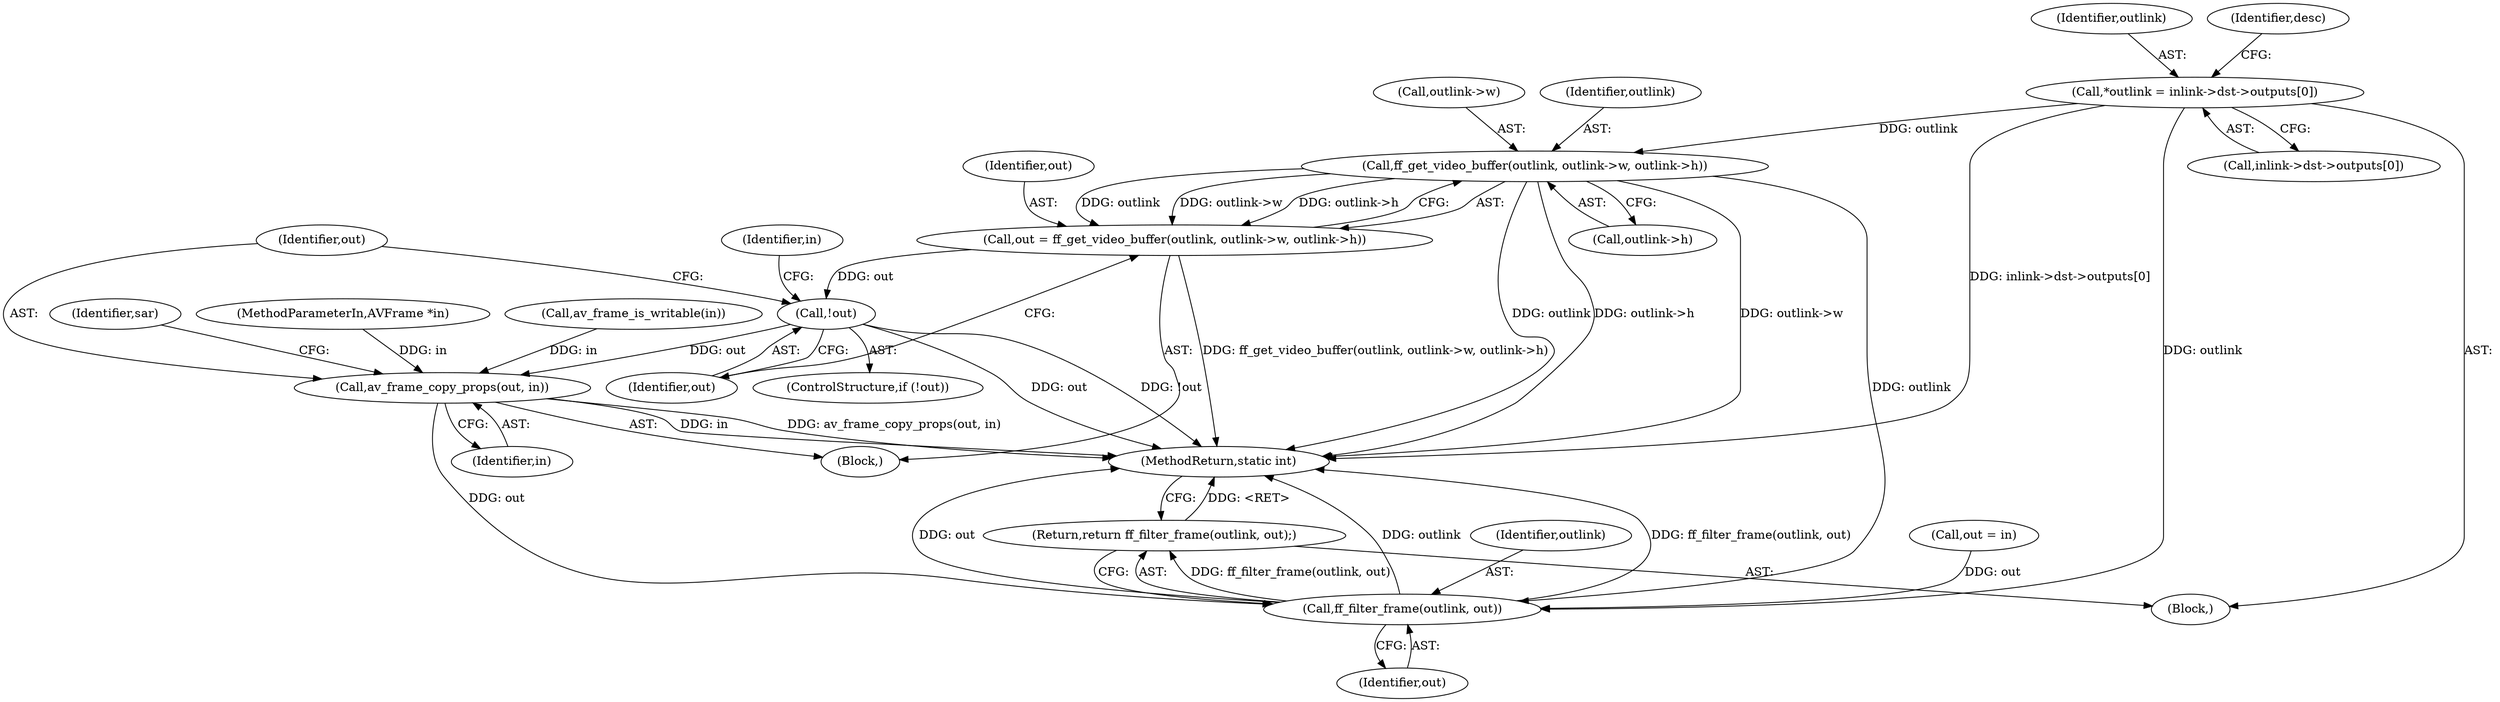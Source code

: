 digraph "0_FFmpeg_e43a0a232dbf6d3c161823c2e07c52e76227a1bc_0@array" {
"1000115" [label="(Call,*outlink = inlink->dst->outputs[0])"];
"1000164" [label="(Call,ff_get_video_buffer(outlink, outlink->w, outlink->h))"];
"1000162" [label="(Call,out = ff_get_video_buffer(outlink, outlink->w, outlink->h))"];
"1000173" [label="(Call,!out)"];
"1000182" [label="(Call,av_frame_copy_props(out, in))"];
"1000342" [label="(Call,ff_filter_frame(outlink, out))"];
"1000341" [label="(Return,return ff_filter_frame(outlink, out);)"];
"1000116" [label="(Identifier,outlink)"];
"1000173" [label="(Call,!out)"];
"1000161" [label="(Block,)"];
"1000186" [label="(Identifier,sar)"];
"1000184" [label="(Identifier,in)"];
"1000343" [label="(Identifier,outlink)"];
"1000342" [label="(Call,ff_filter_frame(outlink, out))"];
"1000166" [label="(Call,outlink->w)"];
"1000115" [label="(Call,*outlink = inlink->dst->outputs[0])"];
"1000164" [label="(Call,ff_get_video_buffer(outlink, outlink->w, outlink->h))"];
"1000174" [label="(Identifier,out)"];
"1000182" [label="(Call,av_frame_copy_props(out, in))"];
"1000105" [label="(Block,)"];
"1000162" [label="(Call,out = ff_get_video_buffer(outlink, outlink->w, outlink->h))"];
"1000344" [label="(Identifier,out)"];
"1000157" [label="(Call,out = in)"];
"1000183" [label="(Identifier,out)"];
"1000178" [label="(Identifier,in)"];
"1000126" [label="(Identifier,desc)"];
"1000341" [label="(Return,return ff_filter_frame(outlink, out);)"];
"1000345" [label="(MethodReturn,static int)"];
"1000117" [label="(Call,inlink->dst->outputs[0])"];
"1000163" [label="(Identifier,out)"];
"1000172" [label="(ControlStructure,if (!out))"];
"1000104" [label="(MethodParameterIn,AVFrame *in)"];
"1000151" [label="(Call,av_frame_is_writable(in))"];
"1000169" [label="(Call,outlink->h)"];
"1000165" [label="(Identifier,outlink)"];
"1000115" -> "1000105"  [label="AST: "];
"1000115" -> "1000117"  [label="CFG: "];
"1000116" -> "1000115"  [label="AST: "];
"1000117" -> "1000115"  [label="AST: "];
"1000126" -> "1000115"  [label="CFG: "];
"1000115" -> "1000345"  [label="DDG: inlink->dst->outputs[0]"];
"1000115" -> "1000164"  [label="DDG: outlink"];
"1000115" -> "1000342"  [label="DDG: outlink"];
"1000164" -> "1000162"  [label="AST: "];
"1000164" -> "1000169"  [label="CFG: "];
"1000165" -> "1000164"  [label="AST: "];
"1000166" -> "1000164"  [label="AST: "];
"1000169" -> "1000164"  [label="AST: "];
"1000162" -> "1000164"  [label="CFG: "];
"1000164" -> "1000345"  [label="DDG: outlink"];
"1000164" -> "1000345"  [label="DDG: outlink->h"];
"1000164" -> "1000345"  [label="DDG: outlink->w"];
"1000164" -> "1000162"  [label="DDG: outlink"];
"1000164" -> "1000162"  [label="DDG: outlink->w"];
"1000164" -> "1000162"  [label="DDG: outlink->h"];
"1000164" -> "1000342"  [label="DDG: outlink"];
"1000162" -> "1000161"  [label="AST: "];
"1000163" -> "1000162"  [label="AST: "];
"1000174" -> "1000162"  [label="CFG: "];
"1000162" -> "1000345"  [label="DDG: ff_get_video_buffer(outlink, outlink->w, outlink->h)"];
"1000162" -> "1000173"  [label="DDG: out"];
"1000173" -> "1000172"  [label="AST: "];
"1000173" -> "1000174"  [label="CFG: "];
"1000174" -> "1000173"  [label="AST: "];
"1000178" -> "1000173"  [label="CFG: "];
"1000183" -> "1000173"  [label="CFG: "];
"1000173" -> "1000345"  [label="DDG: !out"];
"1000173" -> "1000345"  [label="DDG: out"];
"1000173" -> "1000182"  [label="DDG: out"];
"1000182" -> "1000161"  [label="AST: "];
"1000182" -> "1000184"  [label="CFG: "];
"1000183" -> "1000182"  [label="AST: "];
"1000184" -> "1000182"  [label="AST: "];
"1000186" -> "1000182"  [label="CFG: "];
"1000182" -> "1000345"  [label="DDG: av_frame_copy_props(out, in)"];
"1000182" -> "1000345"  [label="DDG: in"];
"1000151" -> "1000182"  [label="DDG: in"];
"1000104" -> "1000182"  [label="DDG: in"];
"1000182" -> "1000342"  [label="DDG: out"];
"1000342" -> "1000341"  [label="AST: "];
"1000342" -> "1000344"  [label="CFG: "];
"1000343" -> "1000342"  [label="AST: "];
"1000344" -> "1000342"  [label="AST: "];
"1000341" -> "1000342"  [label="CFG: "];
"1000342" -> "1000345"  [label="DDG: out"];
"1000342" -> "1000345"  [label="DDG: outlink"];
"1000342" -> "1000345"  [label="DDG: ff_filter_frame(outlink, out)"];
"1000342" -> "1000341"  [label="DDG: ff_filter_frame(outlink, out)"];
"1000157" -> "1000342"  [label="DDG: out"];
"1000341" -> "1000105"  [label="AST: "];
"1000345" -> "1000341"  [label="CFG: "];
"1000341" -> "1000345"  [label="DDG: <RET>"];
}
